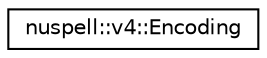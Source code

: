 digraph "Graphical Class Hierarchy"
{
 // LATEX_PDF_SIZE
  edge [fontname="Helvetica",fontsize="10",labelfontname="Helvetica",labelfontsize="10"];
  node [fontname="Helvetica",fontsize="10",shape=record];
  rankdir="LR";
  Node0 [label="nuspell::v4::Encoding",height=0.2,width=0.4,color="black", fillcolor="white", style="filled",URL="$classnuspell_1_1v4_1_1_encoding.html",tooltip=" "];
}
